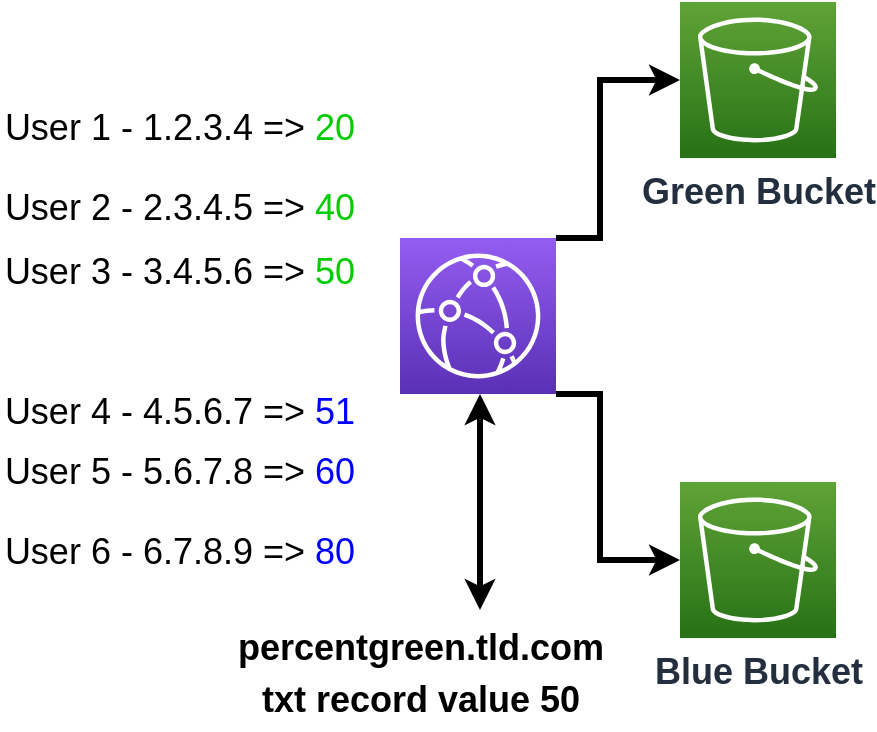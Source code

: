 <mxfile version="17.4.6" type="device"><diagram id="Ht1M8jgEwFfnCIfOTk4-" name="Page-1"><mxGraphModel dx="528" dy="514" grid="1" gridSize="10" guides="1" tooltips="1" connect="1" arrows="1" fold="1" page="1" pageScale="1" pageWidth="1169" pageHeight="827" math="0" shadow="0"><root><mxCell id="0"/><mxCell id="1" parent="0"/><mxCell id="dpMaoVQUlluwgN0wtRfU-10" value="&lt;b&gt;&lt;font style=&quot;font-size: 18px&quot;&gt;Blue Bucket&lt;/font&gt;&lt;/b&gt;" style="outlineConnect=0;fontColor=#232F3E;gradientColor=#60A337;gradientDirection=north;fillColor=#277116;strokeColor=#ffffff;dashed=0;verticalLabelPosition=bottom;verticalAlign=top;align=center;html=1;fontSize=12;fontStyle=0;aspect=fixed;shape=mxgraph.aws4.resourceIcon;resIcon=mxgraph.aws4.s3;labelBackgroundColor=#ffffff;" parent="1" vertex="1"><mxGeometry x="360.0" y="320" width="78" height="78" as="geometry"/></mxCell><mxCell id="dpMaoVQUlluwgN0wtRfU-11" style="edgeStyle=orthogonalEdgeStyle;rounded=0;orthogonalLoop=1;jettySize=auto;html=1;startArrow=none;startFill=0;strokeWidth=3;exitX=1;exitY=1;exitDx=0;exitDy=0;exitPerimeter=0;" parent="1" source="dpMaoVQUlluwgN0wtRfU-18" target="dpMaoVQUlluwgN0wtRfU-10" edge="1"><mxGeometry relative="1" as="geometry"><mxPoint x="340" y="280" as="sourcePoint"/><Array as="points"><mxPoint x="320" y="276"/><mxPoint x="320" y="359"/></Array><mxPoint x="350" y="340" as="targetPoint"/></mxGeometry></mxCell><mxCell id="dpMaoVQUlluwgN0wtRfU-15" value="Green Bucket" style="outlineConnect=0;fontColor=#232F3E;gradientColor=#60A337;gradientDirection=north;fillColor=#277116;strokeColor=#ffffff;dashed=0;verticalLabelPosition=bottom;verticalAlign=top;align=center;html=1;fontSize=18;fontStyle=1;aspect=fixed;shape=mxgraph.aws4.resourceIcon;resIcon=mxgraph.aws4.s3;labelBackgroundColor=#ffffff;" parent="1" vertex="1"><mxGeometry x="360.0" y="80" width="78" height="78" as="geometry"/></mxCell><mxCell id="dpMaoVQUlluwgN0wtRfU-17" style="edgeStyle=orthogonalEdgeStyle;rounded=0;orthogonalLoop=1;jettySize=auto;html=1;startArrow=none;startFill=0;strokeWidth=3;exitX=1;exitY=0;exitDx=0;exitDy=0;exitPerimeter=0;" parent="1" source="dpMaoVQUlluwgN0wtRfU-18" target="dpMaoVQUlluwgN0wtRfU-15" edge="1"><mxGeometry relative="1" as="geometry"><Array as="points"><mxPoint x="320" y="198"/><mxPoint x="320" y="119"/></Array><mxPoint x="320" y="240" as="sourcePoint"/><mxPoint x="550" y="260" as="targetPoint"/></mxGeometry></mxCell><mxCell id="dpMaoVQUlluwgN0wtRfU-18" value="" style="sketch=0;points=[[0,0,0],[0.25,0,0],[0.5,0,0],[0.75,0,0],[1,0,0],[0,1,0],[0.25,1,0],[0.5,1,0],[0.75,1,0],[1,1,0],[0,0.25,0],[0,0.5,0],[0,0.75,0],[1,0.25,0],[1,0.5,0],[1,0.75,0]];outlineConnect=0;fontColor=#232F3E;gradientColor=#945DF2;gradientDirection=north;fillColor=#5A30B5;strokeColor=#ffffff;dashed=0;verticalLabelPosition=bottom;verticalAlign=top;align=center;html=1;fontSize=18;fontStyle=1;aspect=fixed;shape=mxgraph.aws4.resourceIcon;resIcon=mxgraph.aws4.cloudfront;" parent="1" vertex="1"><mxGeometry x="220" y="198" width="78" height="78" as="geometry"/></mxCell><mxCell id="Yd4NMmAjeSW9ioBuOoWA-1" value="&lt;b&gt;&lt;font style=&quot;font-size: 18px&quot;&gt;percentgreen.tld.com&lt;br&gt;&lt;/font&gt;&lt;/b&gt;&lt;b&gt;&lt;font style=&quot;font-size: 18px&quot;&gt;txt record value 50&lt;/font&gt;&lt;/b&gt;&lt;b&gt;&lt;font style=&quot;font-size: 18px&quot;&gt;&lt;br&gt;&lt;/font&gt;&lt;/b&gt;" style="text;html=1;align=center;verticalAlign=middle;resizable=0;points=[];autosize=1;strokeColor=none;fillColor=none;fontSize=21;" vertex="1" parent="1"><mxGeometry x="130" y="384" width="200" height="60" as="geometry"/></mxCell><mxCell id="Yd4NMmAjeSW9ioBuOoWA-2" style="edgeStyle=orthogonalEdgeStyle;rounded=0;orthogonalLoop=1;jettySize=auto;html=1;startArrow=classic;startFill=1;strokeWidth=3;" edge="1" parent="1" target="Yd4NMmAjeSW9ioBuOoWA-1" source="dpMaoVQUlluwgN0wtRfU-18"><mxGeometry relative="1" as="geometry"><Array as="points"><mxPoint x="260" y="330"/><mxPoint x="260" y="330"/></Array><mxPoint x="241" y="280" as="sourcePoint"/><mxPoint x="240" y="360" as="targetPoint"/></mxGeometry></mxCell><mxCell id="Yd4NMmAjeSW9ioBuOoWA-5" value="User 1 - 1.2.3.4 =&amp;gt; &lt;font color=&quot;#00cc00&quot;&gt;20&lt;/font&gt;" style="text;html=1;strokeColor=none;fillColor=none;align=center;verticalAlign=middle;whiteSpace=wrap;rounded=0;fontSize=18;" vertex="1" parent="1"><mxGeometry x="20" y="128" width="180" height="30" as="geometry"/></mxCell><mxCell id="Yd4NMmAjeSW9ioBuOoWA-6" value="User 2 - 2.3.4.5 =&amp;gt; &lt;font color=&quot;#00cc00&quot;&gt;40&lt;/font&gt;" style="text;html=1;strokeColor=none;fillColor=none;align=center;verticalAlign=middle;whiteSpace=wrap;rounded=0;fontSize=18;" vertex="1" parent="1"><mxGeometry x="20" y="168" width="180" height="30" as="geometry"/></mxCell><mxCell id="Yd4NMmAjeSW9ioBuOoWA-7" value="User 3 - 3.4.5.6 =&amp;gt; &lt;font color=&quot;#00cc00&quot;&gt;50&lt;/font&gt;" style="text;html=1;strokeColor=none;fillColor=none;align=center;verticalAlign=middle;whiteSpace=wrap;rounded=0;fontSize=18;" vertex="1" parent="1"><mxGeometry x="20" y="200" width="180" height="30" as="geometry"/></mxCell><mxCell id="Yd4NMmAjeSW9ioBuOoWA-8" value="User 4 - 4.5.6.7 =&amp;gt; &lt;font color=&quot;#0000ff&quot;&gt;51&lt;/font&gt;" style="text;html=1;strokeColor=none;fillColor=none;align=center;verticalAlign=middle;whiteSpace=wrap;rounded=0;fontSize=18;" vertex="1" parent="1"><mxGeometry x="20" y="270" width="180" height="30" as="geometry"/></mxCell><mxCell id="Yd4NMmAjeSW9ioBuOoWA-11" value="User 5 - 5.6.7.8 =&amp;gt; &lt;font color=&quot;#0000ff&quot;&gt;60&lt;/font&gt;" style="text;html=1;strokeColor=none;fillColor=none;align=center;verticalAlign=middle;whiteSpace=wrap;rounded=0;fontSize=18;" vertex="1" parent="1"><mxGeometry x="20" y="300" width="180" height="30" as="geometry"/></mxCell><mxCell id="Yd4NMmAjeSW9ioBuOoWA-12" value="User 6 - 6.7.8.9 =&amp;gt; &lt;font color=&quot;#0000ff&quot;&gt;80&lt;/font&gt;" style="text;html=1;strokeColor=none;fillColor=none;align=center;verticalAlign=middle;whiteSpace=wrap;rounded=0;fontSize=18;" vertex="1" parent="1"><mxGeometry x="20" y="340" width="180" height="30" as="geometry"/></mxCell></root></mxGraphModel></diagram></mxfile>